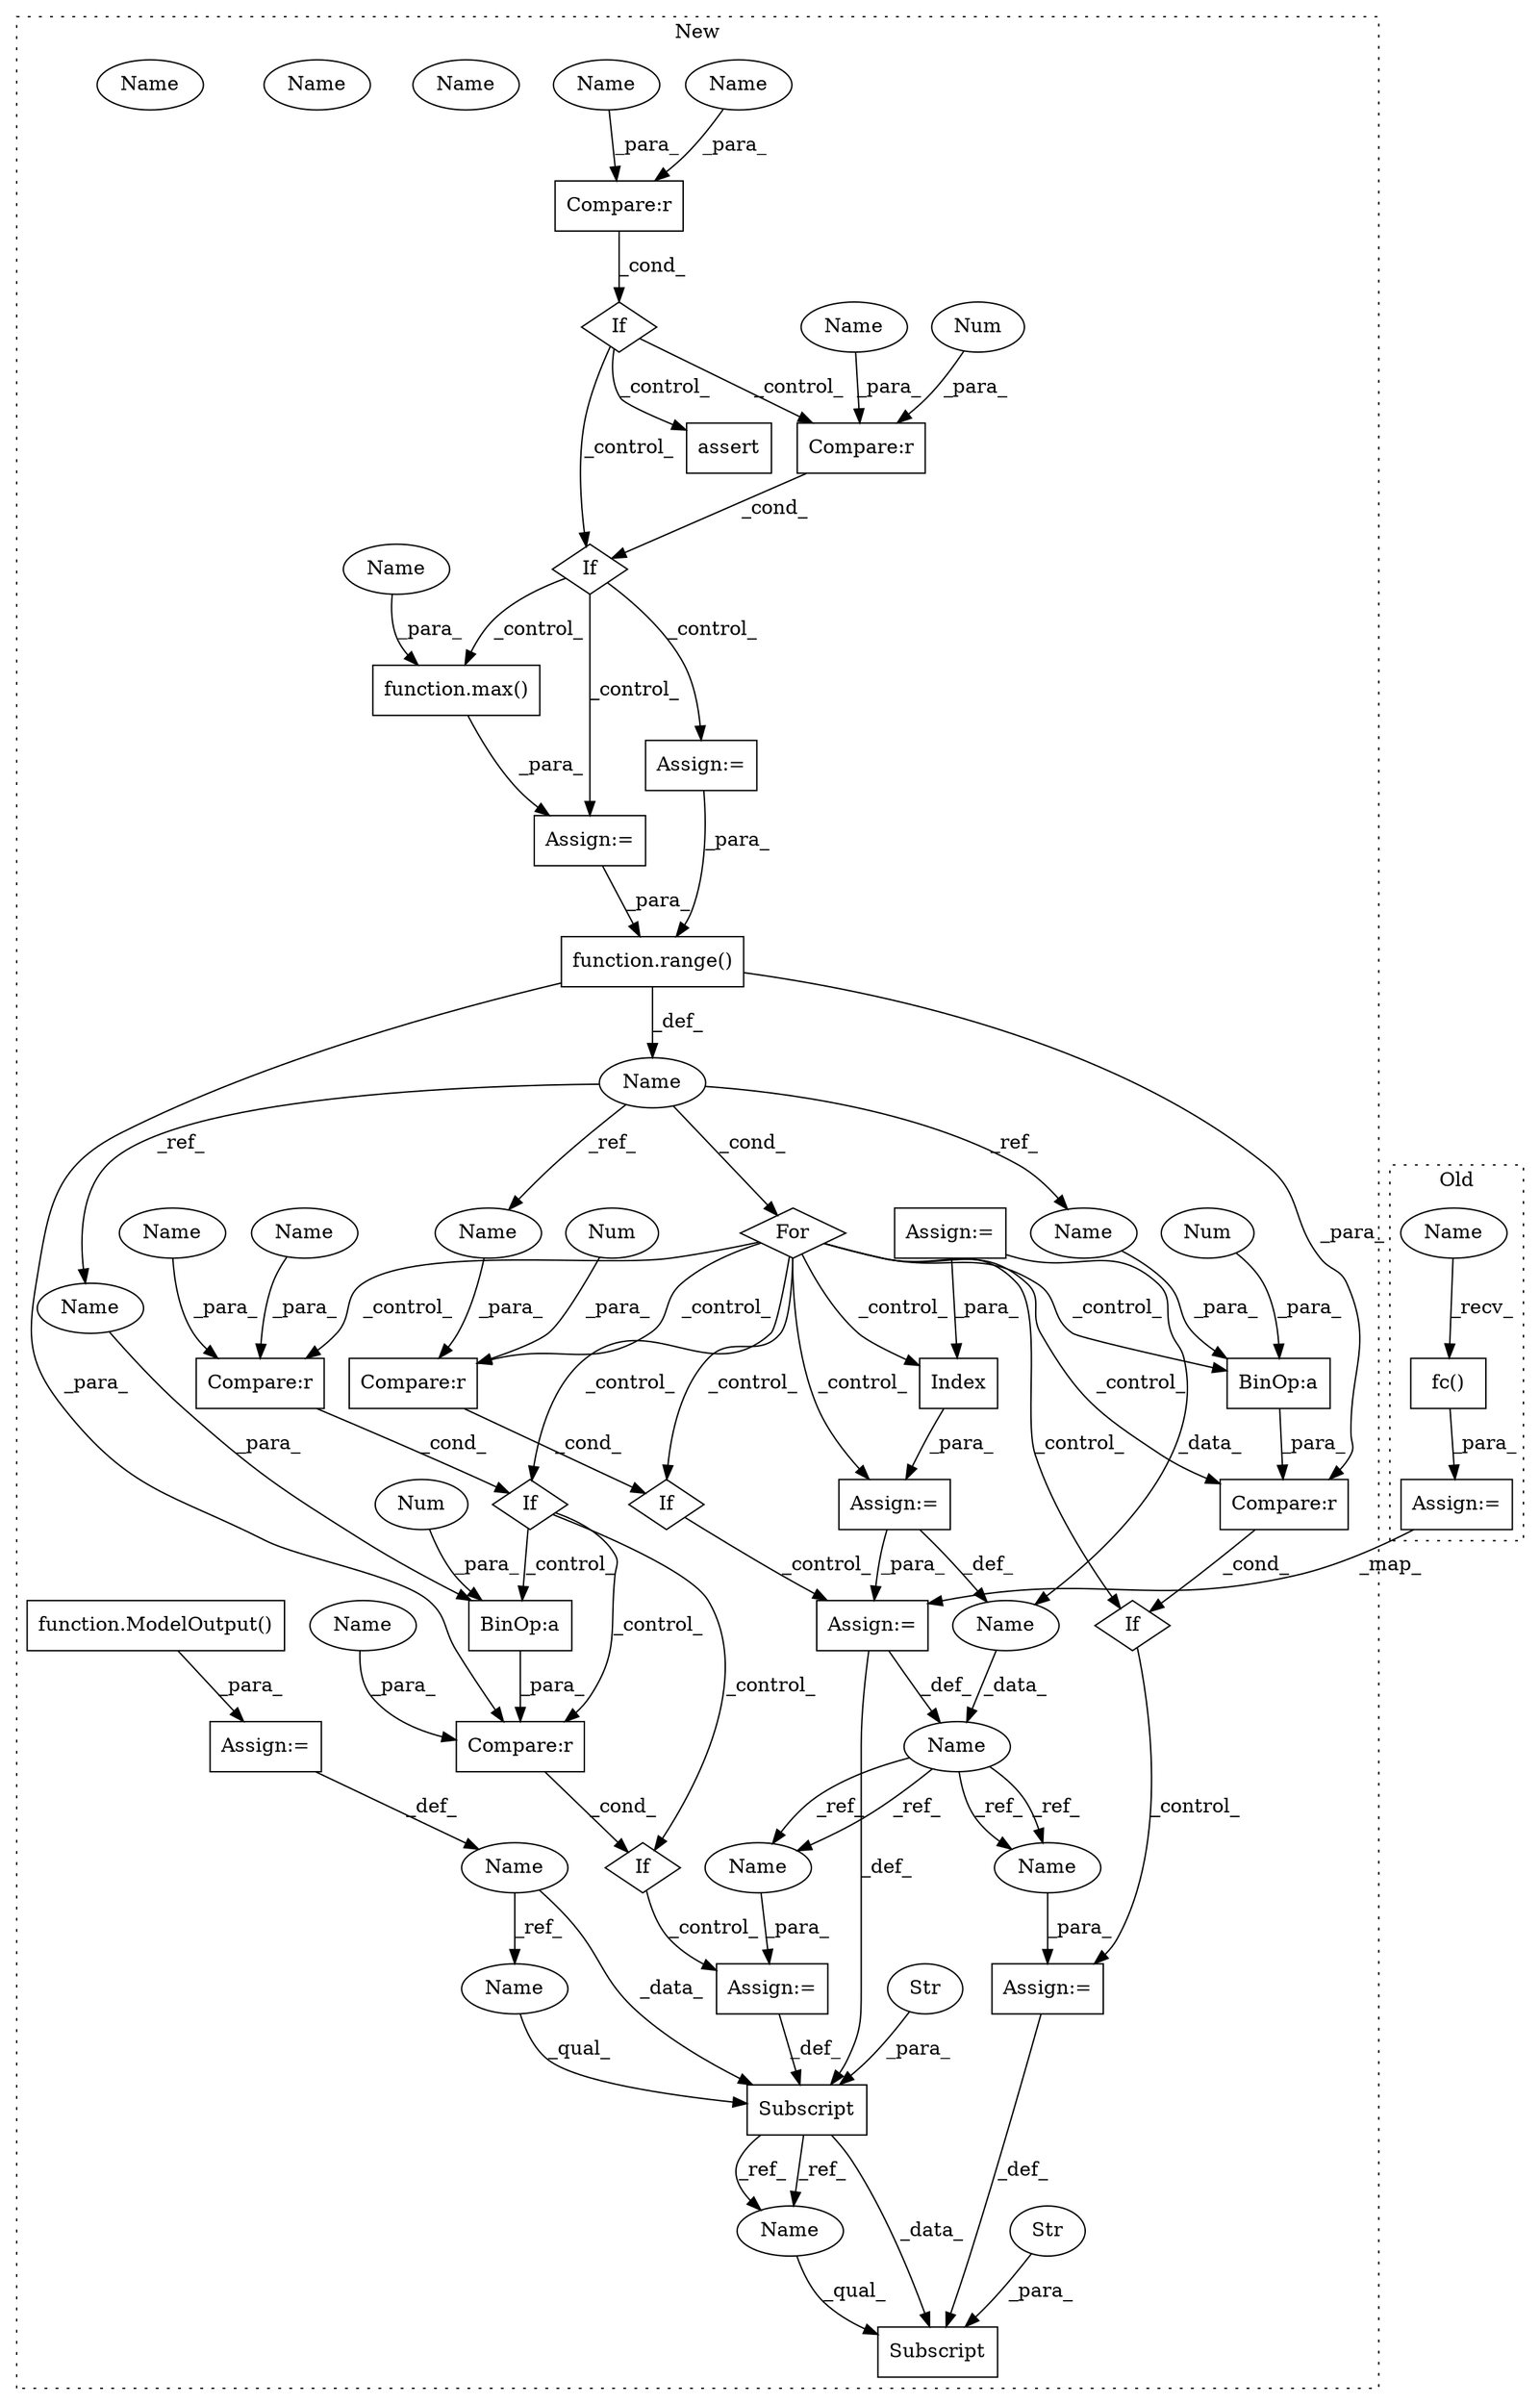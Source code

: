 digraph G {
subgraph cluster0 {
35 [label="fc()" a="75" s="10374,10383" l="8,1" shape="box"];
41 [label="Assign:=" a="68" s="10371" l="3" shape="box"];
60 [label="Name" a="87" s="10374" l="4" shape="ellipse"];
label = "Old";
style="dotted";
}
subgraph cluster1 {
1 [label="Index" a="46" s="15514,15532" l="15,1" shape="box"];
2 [label="Assign:=" a="68" s="15769" l="3" shape="box"];
3 [label="Name" a="87" s="15473" l="1" shape="ellipse"];
4 [label="For" a="107" s="15469,15494" l="4,14" shape="diamond"];
5 [label="function.range()" a="75" s="15478,15493" l="6,1" shape="box"];
6 [label="If" a="96" s="15789" l="3" shape="diamond"];
7 [label="function.max()" a="75" s="15418,15441" l="4,1" shape="box"];
8 [label="If" a="96" s="15681" l="3" shape="diamond"];
9 [label="BinOp:a" a="82" s="15793" l="1" shape="box"];
10 [label="Num" a="76" s="15794" l="1" shape="ellipse"];
11 [label="If" a="96" s="15303" l="3" shape="diamond"];
12 [label="BinOp:a" a="82" s="15685" l="1" shape="box"];
13 [label="Num" a="76" s="15686" l="1" shape="ellipse"];
14 [label="If" a="96" s="15014" l="3" shape="diamond"];
15 [label="Subscript" a="63" s="15732,0" l="37,0" shape="box"];
16 [label="Str" a="66" s="15739" l="29" shape="ellipse"];
17 [label="assert" a="65" s="15063" l="7" shape="box"];
18 [label="If" a="96" s="15629" l="3" shape="diamond"];
19 [label="Compare:r" a="40" s="15306" l="25" shape="box"];
20 [label="Num" a="76" s="15306" l="2" shape="ellipse"];
21 [label="Compare:r" a="40" s="15632" l="31" shape="box"];
22 [label="Compare:r" a="40" s="15017" l="31" shape="box"];
23 [label="Compare:r" a="40" s="15792" l="17" shape="box"];
24 [label="Compare:r" a="40" s="15684" l="26" shape="box"];
25 [label="Name" a="87" s="14950" l="6" shape="ellipse"];
26 [label="Assign:=" a="68" s="15358" l="3" shape="box"];
27 [label="Assign:=" a="68" s="15415" l="3" shape="box"];
28 [label="function.ModelOutput()" a="75" s="14959" l="13" shape="box"];
29 [label="Assign:=" a="68" s="14956" l="3" shape="box"];
30 [label="Assign:=" a="68" s="15511" l="3" shape="box"];
31 [label="Assign:=" a="68" s="15455" l="3" shape="box"];
32 [label="Subscript" a="63" s="15827,0" l="24,0" shape="box"];
33 [label="Str" a="66" s="15834" l="16" shape="ellipse"];
34 [label="If" a="96" s="15547" l="3" shape="diamond"];
36 [label="Compare:r" a="40" s="15550" l="6" shape="box"];
37 [label="Name" a="87" s="15574" l="3" shape="ellipse"];
38 [label="Assign:=" a="68" s="15851" l="3" shape="box"];
39 [label="Name" a="87" s="15508" l="3" shape="ellipse"];
40 [label="Num" a="76" s="15555" l="1" shape="ellipse"];
42 [label="Assign:=" a="68" s="15577" l="3" shape="box"];
43 [label="Name" a="87" s="15632" l="19" shape="ellipse"];
44 [label="Name" a="87" s="15017" l="19" shape="ellipse"];
45 [label="Name" a="87" s="15691" l="19" shape="ellipse"];
46 [label="Name" a="87" s="15422" l="19" shape="ellipse"];
47 [label="Name" a="87" s="15312" l="19" shape="ellipse"];
48 [label="Name" a="87" s="15044" l="4" shape="ellipse"];
49 [label="Name" a="87" s="15659" l="4" shape="ellipse"];
50 [label="Name" a="87" s="15854" l="3" shape="ellipse"];
51 [label="Name" a="87" s="15772" l="3" shape="ellipse"];
52 [label="Name" a="87" s="15732" l="6" shape="ellipse"];
53 [label="Name" a="87" s="15827" l="6" shape="ellipse"];
54 [label="Name" a="87" s="15792" l="1" shape="ellipse"];
55 [label="Name" a="87" s="15684" l="1" shape="ellipse"];
56 [label="Name" a="87" s="15550" l="1" shape="ellipse"];
57 [label="Name" a="87" s="15854" l="3" shape="ellipse"];
58 [label="Name" a="87" s="15772" l="3" shape="ellipse"];
59 [label="Name" a="87" s="15827" l="6" shape="ellipse"];
label = "New";
style="dotted";
}
1 -> 30 [label="_para_"];
2 -> 15 [label="_def_"];
3 -> 54 [label="_ref_"];
3 -> 4 [label="_cond_"];
3 -> 55 [label="_ref_"];
3 -> 56 [label="_ref_"];
4 -> 9 [label="_control_"];
4 -> 1 [label="_control_"];
4 -> 30 [label="_control_"];
4 -> 21 [label="_control_"];
4 -> 23 [label="_control_"];
4 -> 6 [label="_control_"];
4 -> 34 [label="_control_"];
4 -> 36 [label="_control_"];
4 -> 18 [label="_control_"];
5 -> 3 [label="_def_"];
5 -> 23 [label="_para_"];
5 -> 24 [label="_para_"];
6 -> 38 [label="_control_"];
7 -> 27 [label="_para_"];
8 -> 2 [label="_control_"];
9 -> 23 [label="_para_"];
10 -> 9 [label="_para_"];
11 -> 26 [label="_control_"];
11 -> 27 [label="_control_"];
11 -> 7 [label="_control_"];
12 -> 24 [label="_para_"];
13 -> 12 [label="_para_"];
14 -> 11 [label="_control_"];
14 -> 17 [label="_control_"];
14 -> 19 [label="_control_"];
15 -> 59 [label="_ref_"];
15 -> 32 [label="_data_"];
15 -> 59 [label="_ref_"];
16 -> 15 [label="_para_"];
18 -> 24 [label="_control_"];
18 -> 12 [label="_control_"];
18 -> 8 [label="_control_"];
19 -> 11 [label="_cond_"];
20 -> 19 [label="_para_"];
21 -> 18 [label="_cond_"];
22 -> 14 [label="_cond_"];
23 -> 6 [label="_cond_"];
24 -> 8 [label="_cond_"];
25 -> 52 [label="_ref_"];
25 -> 15 [label="_data_"];
26 -> 5 [label="_para_"];
27 -> 5 [label="_para_"];
28 -> 29 [label="_para_"];
29 -> 25 [label="_def_"];
30 -> 42 [label="_para_"];
30 -> 39 [label="_def_"];
31 -> 1 [label="_para_"];
31 -> 39 [label="_data_"];
33 -> 32 [label="_para_"];
34 -> 42 [label="_control_"];
35 -> 41 [label="_para_"];
36 -> 34 [label="_cond_"];
37 -> 57 [label="_ref_"];
37 -> 58 [label="_ref_"];
37 -> 58 [label="_ref_"];
37 -> 57 [label="_ref_"];
38 -> 32 [label="_def_"];
39 -> 37 [label="_data_"];
40 -> 36 [label="_para_"];
41 -> 42 [label="_map_"];
42 -> 37 [label="_def_"];
42 -> 15 [label="_def_"];
43 -> 21 [label="_para_"];
44 -> 22 [label="_para_"];
45 -> 24 [label="_para_"];
46 -> 7 [label="_para_"];
47 -> 19 [label="_para_"];
48 -> 22 [label="_para_"];
49 -> 21 [label="_para_"];
52 -> 15 [label="_qual_"];
54 -> 9 [label="_para_"];
55 -> 12 [label="_para_"];
56 -> 36 [label="_para_"];
57 -> 38 [label="_para_"];
58 -> 2 [label="_para_"];
59 -> 32 [label="_qual_"];
60 -> 35 [label="_recv_"];
}